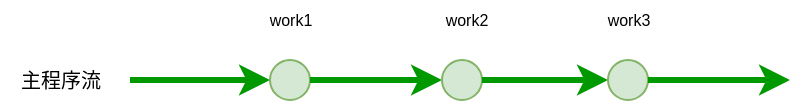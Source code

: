 <mxfile version="22.1.2" type="device">
  <diagram name="Page-1" id="PAVfkgBMzzeHHB0DsLqo">
    <mxGraphModel dx="1026" dy="659" grid="1" gridSize="10" guides="1" tooltips="1" connect="1" arrows="1" fold="1" page="1" pageScale="1" pageWidth="850" pageHeight="1100" math="0" shadow="0">
      <root>
        <mxCell id="0" />
        <mxCell id="1" parent="0" />
        <mxCell id="kXJkU4O5XYX7YRke7cA5-3" value="" style="endArrow=classic;html=1;rounded=0;strokeWidth=3;strokeColor=#009900;" parent="1" target="kXJkU4O5XYX7YRke7cA5-4" edge="1">
          <mxGeometry width="50" height="50" relative="1" as="geometry">
            <mxPoint x="210" y="110" as="sourcePoint" />
            <mxPoint x="665" y="110" as="targetPoint" />
          </mxGeometry>
        </mxCell>
        <mxCell id="kXJkU4O5XYX7YRke7cA5-4" value="" style="ellipse;whiteSpace=wrap;html=1;aspect=fixed;fillColor=#d5e8d4;strokeColor=#82b366;" parent="1" vertex="1">
          <mxGeometry x="280" y="100" width="20" height="20" as="geometry" />
        </mxCell>
        <mxCell id="kXJkU4O5XYX7YRke7cA5-5" value="主程序流" style="text;html=1;align=center;verticalAlign=middle;resizable=0;points=[];autosize=1;strokeColor=none;fillColor=none;fontSize=10;fontStyle=0" parent="1" vertex="1">
          <mxGeometry x="145" y="95" width="60" height="30" as="geometry" />
        </mxCell>
        <mxCell id="kXJkU4O5XYX7YRke7cA5-6" value="work1" style="text;html=1;align=center;verticalAlign=middle;resizable=0;points=[];autosize=1;strokeColor=none;fillColor=none;fontSize=8;" parent="1" vertex="1">
          <mxGeometry x="270" y="70" width="40" height="20" as="geometry" />
        </mxCell>
        <mxCell id="kXJkU4O5XYX7YRke7cA5-7" value="" style="endArrow=classic;html=1;rounded=0;strokeWidth=3;strokeColor=#009900;" parent="1" source="kXJkU4O5XYX7YRke7cA5-4" target="kXJkU4O5XYX7YRke7cA5-8" edge="1">
          <mxGeometry width="50" height="50" relative="1" as="geometry">
            <mxPoint x="300" y="110" as="sourcePoint" />
            <mxPoint x="665" y="110" as="targetPoint" />
          </mxGeometry>
        </mxCell>
        <mxCell id="kXJkU4O5XYX7YRke7cA5-8" value="" style="ellipse;whiteSpace=wrap;html=1;aspect=fixed;fillColor=#d5e8d4;strokeColor=#82b366;" parent="1" vertex="1">
          <mxGeometry x="366" y="100" width="20" height="20" as="geometry" />
        </mxCell>
        <mxCell id="kXJkU4O5XYX7YRke7cA5-9" value="work2" style="text;html=1;align=center;verticalAlign=middle;resizable=0;points=[];autosize=1;strokeColor=none;fillColor=none;fontSize=8;" parent="1" vertex="1">
          <mxGeometry x="358" y="70" width="40" height="20" as="geometry" />
        </mxCell>
        <mxCell id="kXJkU4O5XYX7YRke7cA5-10" value="" style="endArrow=classic;html=1;rounded=0;strokeWidth=3;strokeColor=#009900;" parent="1" source="kXJkU4O5XYX7YRke7cA5-8" target="kXJkU4O5XYX7YRke7cA5-11" edge="1">
          <mxGeometry width="50" height="50" relative="1" as="geometry">
            <mxPoint x="420" y="110" as="sourcePoint" />
            <mxPoint x="665" y="110" as="targetPoint" />
          </mxGeometry>
        </mxCell>
        <mxCell id="kXJkU4O5XYX7YRke7cA5-11" value="" style="ellipse;whiteSpace=wrap;html=1;aspect=fixed;fillColor=#d5e8d4;strokeColor=#82b366;" parent="1" vertex="1">
          <mxGeometry x="449" y="100" width="20" height="20" as="geometry" />
        </mxCell>
        <mxCell id="kXJkU4O5XYX7YRke7cA5-12" value="work3" style="text;html=1;align=center;verticalAlign=middle;resizable=0;points=[];autosize=1;strokeColor=none;fillColor=none;fontSize=8;" parent="1" vertex="1">
          <mxGeometry x="439" y="70" width="40" height="20" as="geometry" />
        </mxCell>
        <mxCell id="kXJkU4O5XYX7YRke7cA5-13" value="" style="endArrow=classic;html=1;rounded=0;strokeWidth=3;strokeColor=#009900;" parent="1" source="kXJkU4O5XYX7YRke7cA5-11" edge="1">
          <mxGeometry width="50" height="50" relative="1" as="geometry">
            <mxPoint x="490" y="110" as="sourcePoint" />
            <mxPoint x="540" y="110" as="targetPoint" />
          </mxGeometry>
        </mxCell>
      </root>
    </mxGraphModel>
  </diagram>
</mxfile>
